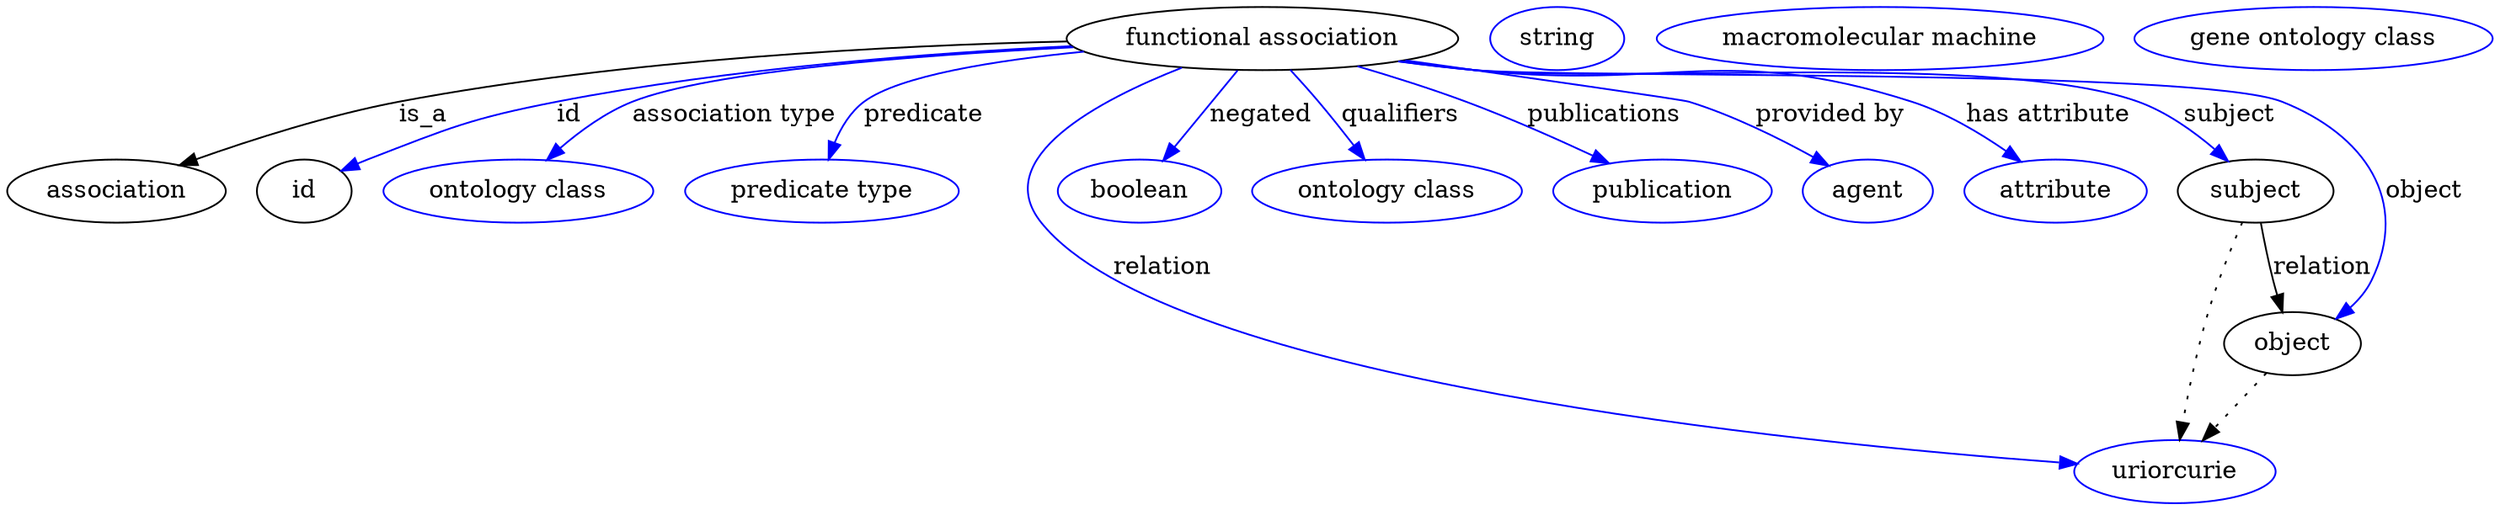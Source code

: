 digraph {
	graph [bb="0,0,1171.6,283"];
	node [label="\N"];
	"functional association"	 [height=0.5,
		label="functional association",
		pos="605.05,265",
		width=2.4373];
	association	 [height=0.5,
		pos="50.046,178",
		width=1.3902];
	"functional association" -> association	 [label=is_a,
		lp="209.05,221.5",
		pos="e,82.602,191.8 520.73,259.97 419.98,253.53 257.54,241.68 198.05,229 161.39,221.19 121.28,206.99 92.069,195.56"];
	id	 [height=0.5,
		pos="145.05,178",
		width=0.75];
	"functional association" -> id	 [color=blue,
		label=id,
		lp="279.55,221.5",
		pos="e,166.55,189.29 519.1,261.14 451.75,256.8 356.04,247.74 274.05,229 231.29,219.23 221.4,213.17 181.05,196 179.26,195.24 177.44,194.43 \
175.61,193.6",
		style=solid];
	"association type"	 [color=blue,
		height=0.5,
		label="ontology class",
		pos="252.05,178",
		width=1.7151];
	"functional association" -> "association type"	 [color=blue,
		label="association type",
		lp="357.05,221.5",
		pos="e,267.84,195.68 520.81,259.92 448.1,254.57 349.24,244.71 313.05,229 298.98,222.9 285.64,212.49 275.04,202.67",
		style=solid];
	predicate	 [color=blue,
		height=0.5,
		label="predicate type",
		pos="392.05,178",
		width=1.679];
	"functional association" -> predicate	 [color=blue,
		label=predicate,
		lp="441.05,221.5",
		pos="e,396.07,195.98 525.98,257.19 482.23,251.48 433.3,242.38 416.05,229 408.46,223.12 403.16,214.26 399.52,205.56",
		style=solid];
	relation	 [color=blue,
		height=0.5,
		label=uriorcurie,
		pos="1034,18",
		width=1.2638];
	"functional association" -> relation	 [color=blue,
		label=relation,
		lp="561.05,134.5",
		pos="e,989.84,22.9 567.03,248.71 526.78,229.14 472.43,194.6 499.05,160 558.1,83.227 855.88,39.314 979.81,24.114",
		style=solid];
	negated	 [color=blue,
		height=0.5,
		label=boolean,
		pos="546.05,178",
		width=1.0652];
	"functional association" -> negated	 [color=blue,
		label=negated,
		lp="601.55,221.5",
		pos="e,557.85,195.41 592.82,246.97 584.4,234.56 573.09,217.88 563.7,204.03",
		style=solid];
	qualifiers	 [color=blue,
		height=0.5,
		label="ontology class",
		pos="664.05,178",
		width=1.7151];
	"functional association" -> qualifiers	 [color=blue,
		label=qualifiers,
		lp="665.05,221.5",
		pos="e,652.04,195.71 617.27,246.97 625.63,234.64 636.85,218.1 646.21,204.3",
		style=solid];
	publications	 [color=blue,
		height=0.5,
		label=publication,
		pos="794.05,178",
		width=1.3902];
	"functional association" -> publications	 [color=blue,
		label=publications,
		lp="759.55,221.5",
		pos="e,766.23,193.23 647.07,249.15 662.31,243.15 679.58,236.06 695.05,229 715.96,219.46 738.81,207.77 757.28,198",
		style=solid];
	"provided by"	 [color=blue,
		height=0.5,
		label=agent,
		pos="892.05,178",
		width=0.83048];
	"functional association" -> "provided by"	 [color=blue,
		label="provided by",
		lp="863.05,221.5",
		pos="e,871.77,191.27 670.05,252.81 725.75,242.37 797.05,229 797.05,229 820.3,220.8 844.78,207.53 863.07,196.59",
		style=solid];
	"has attribute"	 [color=blue,
		height=0.5,
		label=attribute,
		pos="980.05,178",
		width=1.1193];
	"functional association" -> "has attribute"	 [color=blue,
		label="has attribute",
		lp="963.55,221.5",
		pos="e,960.72,194.1 667.65,252.37 678.74,250.39 690.21,248.5 701.05,247 789.01,234.8 816,257.68 900.05,229 918.94,222.55 937.88,210.78 \
952.58,200.16",
		style=solid];
	subject	 [height=0.5,
		pos="1074,178",
		width=0.99297];
	"functional association" -> subject	 [color=blue,
		label=subject,
		lp="1048.5,221.5",
		pos="e,1057,194.05 667.1,252.19 678.35,250.2 690.02,248.36 701.05,247 767.33,238.83 937.97,250.95 1001,229 1018.7,222.86 1036,211.14 \
1049.3,200.49",
		style=solid];
	object	 [height=0.5,
		pos="1094,91",
		width=0.9027];
	"functional association" -> object	 [color=blue,
		label=object,
		lp="1146,178",
		pos="e,1114.2,105.27 666.82,252.13 678.17,250.13 689.93,248.31 701.05,247 783.02,237.37 993.97,255.77 1072,229 1096.2,220.72 1104.9,217.23 \
1119,196 1132.7,175.55 1128.4,166.44 1131,142 1131.8,135.37 1133.6,133.14 1131,127 1128.8,121.74 1125.4,116.86 1121.5,112.51",
		style=solid];
	association_id	 [color=blue,
		height=0.5,
		label=string,
		pos="741.05,265",
		width=0.84854];
	subject -> relation	 [pos="e,1037.4,36.239 1068.1,159.97 1063.6,146.12 1057.5,126.47 1053,109 1047.7,88.088 1042.7,64.188 1039.2,46.13",
		style=dotted];
	subject -> object	 [label=relation,
		lp="1106,134.5",
		pos="e,1089.9,109 1078.2,159.97 1080.9,148.08 1084.6,132.25 1087.7,118.76"];
	"functional association_subject"	 [color=blue,
		height=0.5,
		label="macromolecular machine",
		pos="891.05,265",
		width=2.8164];
	object -> relation	 [pos="e,1048.2,35.261 1080.4,74.435 1072.8,65.207 1063.2,53.528 1054.8,43.191",
		style=dotted];
	"functional association_object"	 [color=blue,
		height=0.5,
		label="gene ontology class",
		pos="1091,265",
		width=2.2387];
}
